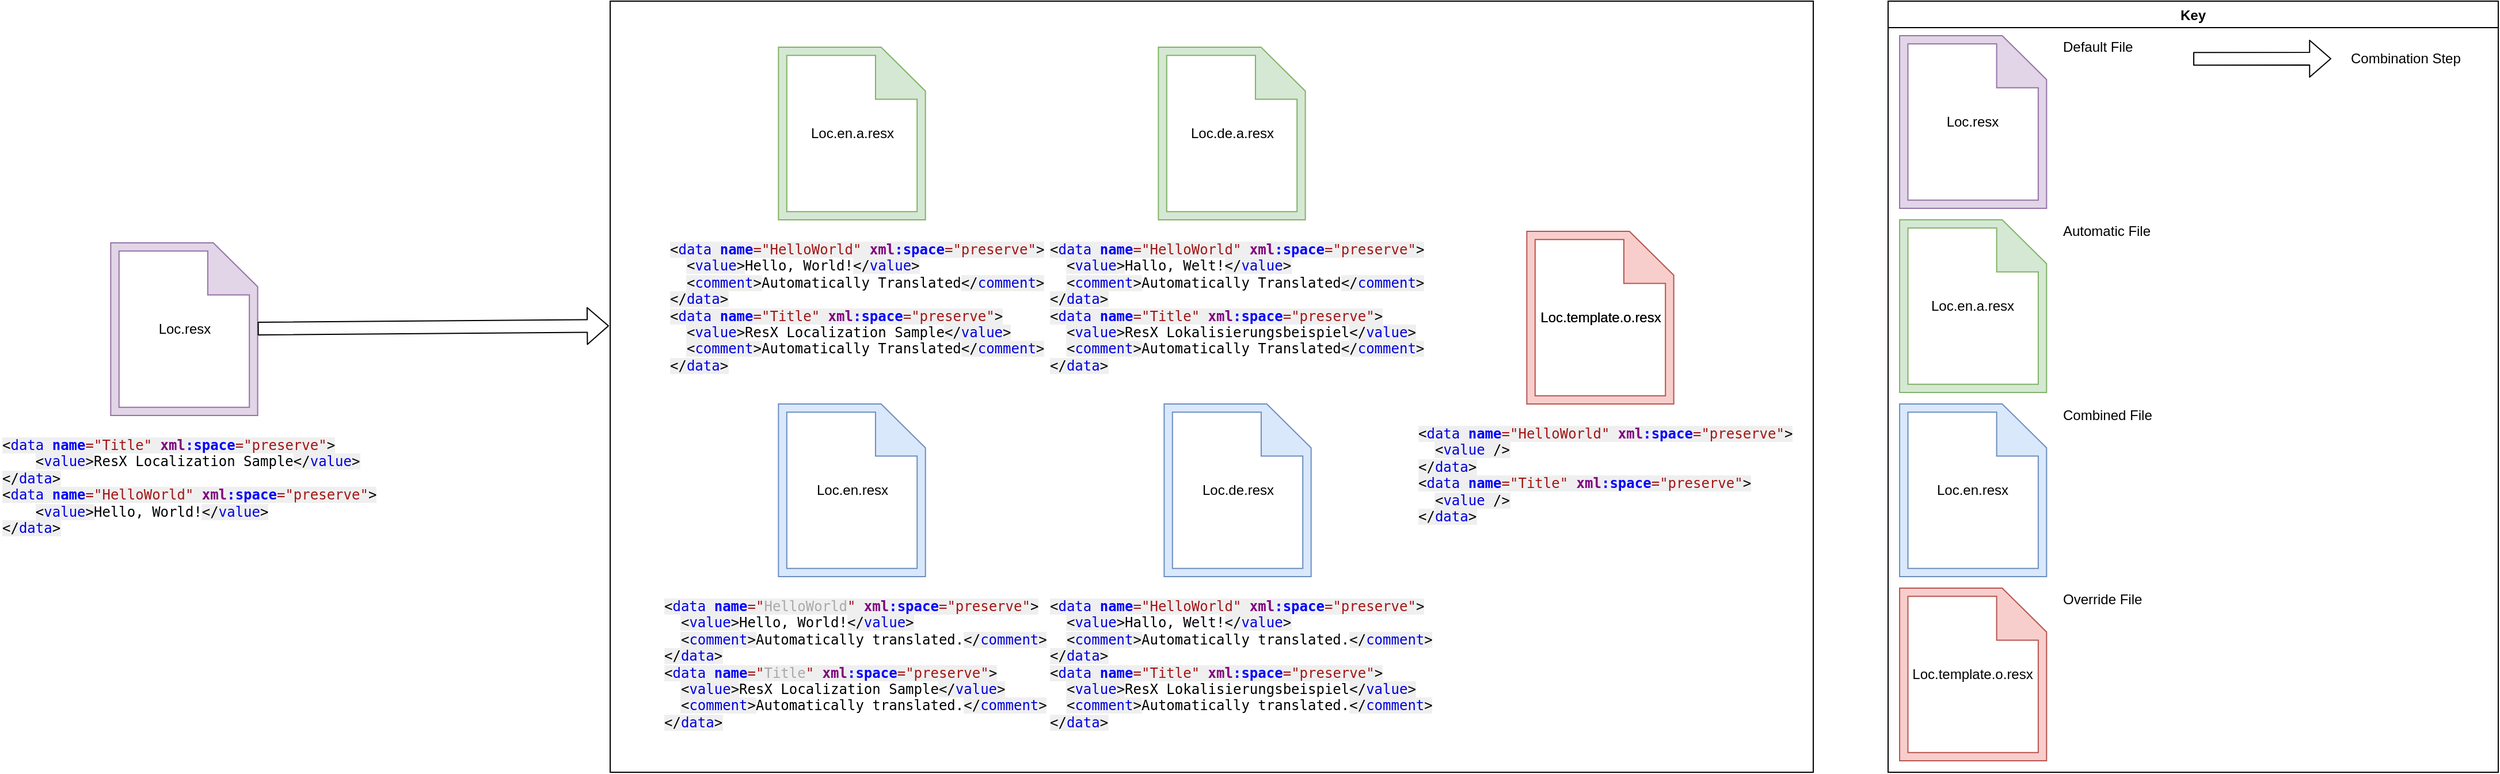 <mxfile version="14.6.13" type="device"><diagram id="5TKHhaRkvm9IVohRwmMF" name="Page-1"><mxGraphModel dx="2035" dy="1785" grid="1" gridSize="10" guides="1" tooltips="1" connect="1" arrows="1" fold="1" page="1" pageScale="1" pageWidth="850" pageHeight="1100" math="0" shadow="0"><root><mxCell id="0"/><mxCell id="1" parent="0"/><mxCell id="v8ZUM04Pr2AufR8110Rv-47" value="" style="rounded=0;whiteSpace=wrap;html=1;" vertex="1" parent="1"><mxGeometry x="300" y="-10" width="1045" height="670" as="geometry"/></mxCell><mxCell id="v8ZUM04Pr2AufR8110Rv-30" value="" style="group" vertex="1" connectable="0" parent="1"><mxGeometry x="-230" y="200" width="320" height="270" as="geometry"/></mxCell><mxCell id="v8ZUM04Pr2AufR8110Rv-18" value="" style="group" vertex="1" connectable="0" parent="v8ZUM04Pr2AufR8110Rv-30"><mxGeometry x="96.17" width="127.65" height="150" as="geometry"/></mxCell><mxCell id="v8ZUM04Pr2AufR8110Rv-19" value="" style="pointerEvents=1;shadow=0;dashed=0;html=1;strokeColor=#9673a6;fillColor=#e1d5e7;labelPosition=center;verticalLabelPosition=bottom;verticalAlign=top;outlineConnect=0;align=center;shape=mxgraph.office.concepts.document_blank;aspect=fixed;container=0;" vertex="1" parent="v8ZUM04Pr2AufR8110Rv-18"><mxGeometry width="127.65" height="150" as="geometry"/></mxCell><mxCell id="v8ZUM04Pr2AufR8110Rv-20" value="Loc.resx" style="text;html=1;strokeColor=none;fillColor=none;align=center;verticalAlign=middle;whiteSpace=wrap;rounded=0;container=0;" vertex="1" parent="v8ZUM04Pr2AufR8110Rv-18"><mxGeometry x="9.39" y="65" width="108.88" height="20" as="geometry"/></mxCell><mxCell id="v8ZUM04Pr2AufR8110Rv-29" value="&lt;pre style=&quot;background-color: #ffffff ; color: #000000 ; font-family: &amp;quot;consolas&amp;quot; , monospace ; font-size: 9.0pt&quot;&gt;&lt;span style=&quot;background-color: #efefef&quot;&gt;&amp;lt;&lt;/span&gt;&lt;span style=&quot;color: #0000e0 ; background-color: #efefef&quot;&gt;data &lt;/span&gt;&lt;span style=&quot;color: #0000ff ; background-color: #efefef ; font-weight: bold&quot;&gt;name&lt;/span&gt;&lt;span style=&quot;color: #a31515 ; background-color: #efefef&quot;&gt;=&quot;Title&quot; &lt;/span&gt;&lt;span style=&quot;color: #800080 ; background-color: #efefef ; font-weight: bold&quot;&gt;xml&lt;/span&gt;&lt;span style=&quot;color: #0000ff ; background-color: #efefef ; font-weight: bold&quot;&gt;:space&lt;/span&gt;&lt;span style=&quot;color: #a31515 ; background-color: #efefef&quot;&gt;=&quot;preserve&quot;&lt;/span&gt;&lt;span style=&quot;background-color: #efefef&quot;&gt;&amp;gt;&lt;/span&gt;&lt;br&gt;    &lt;span style=&quot;background-color: #efefef&quot;&gt;&amp;lt;&lt;/span&gt;&lt;span style=&quot;color: #0000e0 ; background-color: #efefef&quot;&gt;value&lt;/span&gt;&lt;span style=&quot;background-color: #efefef&quot;&gt;&amp;gt;&lt;/span&gt;ResX Localization Sample&lt;span style=&quot;background-color: #efefef&quot;&gt;&amp;lt;/&lt;/span&gt;&lt;span style=&quot;color: #0000e0 ; background-color: #efefef&quot;&gt;value&lt;/span&gt;&lt;span style=&quot;background-color: #efefef&quot;&gt;&amp;gt;&lt;/span&gt;&lt;br&gt;&lt;span style=&quot;background-color: #efefef&quot;&gt;&amp;lt;/&lt;/span&gt;&lt;span style=&quot;color: #0000e0 ; background-color: #efefef&quot;&gt;data&lt;/span&gt;&lt;span style=&quot;background-color: #efefef&quot;&gt;&amp;gt;&lt;/span&gt;&lt;br&gt;&lt;span style=&quot;background-color: #efefef&quot;&gt;&amp;lt;&lt;/span&gt;&lt;span style=&quot;color: #0000e0 ; background-color: #efefef&quot;&gt;data &lt;/span&gt;&lt;span style=&quot;color: #0000ff ; background-color: #efefef ; font-weight: bold&quot;&gt;name&lt;/span&gt;&lt;span style=&quot;color: #a31515 ; background-color: #efefef&quot;&gt;=&quot;HelloWorld&quot; &lt;/span&gt;&lt;span style=&quot;color: #800080 ; background-color: #efefef ; font-weight: bold&quot;&gt;xml&lt;/span&gt;&lt;span style=&quot;color: #0000ff ; background-color: #efefef ; font-weight: bold&quot;&gt;:space&lt;/span&gt;&lt;span style=&quot;color: #a31515 ; background-color: #efefef&quot;&gt;=&quot;preserve&quot;&lt;/span&gt;&lt;span style=&quot;background-color: #efefef&quot;&gt;&amp;gt;&lt;/span&gt;&lt;br&gt;    &lt;span style=&quot;background-color: #efefef&quot;&gt;&amp;lt;&lt;/span&gt;&lt;span style=&quot;color: #0000e0 ; background-color: #efefef&quot;&gt;value&lt;/span&gt;&lt;span style=&quot;background-color: #efefef&quot;&gt;&amp;gt;&lt;/span&gt;Hello, World!&lt;span style=&quot;background-color: #efefef&quot;&gt;&amp;lt;/&lt;/span&gt;&lt;span style=&quot;color: #0000e0 ; background-color: #efefef&quot;&gt;value&lt;/span&gt;&lt;span style=&quot;background-color: #efefef&quot;&gt;&amp;gt;&lt;/span&gt;&lt;br&gt;&lt;span style=&quot;background-color: #efefef&quot;&gt;&amp;lt;/&lt;/span&gt;&lt;span style=&quot;color: #0000e0 ; background-color: #efefef&quot;&gt;data&lt;/span&gt;&lt;span style=&quot;background-color: #efefef&quot;&gt;&amp;gt;&lt;/span&gt;&lt;/pre&gt;" style="text;whiteSpace=wrap;html=1;" vertex="1" parent="v8ZUM04Pr2AufR8110Rv-30"><mxGeometry y="150" width="320" height="120" as="geometry"/></mxCell><mxCell id="v8ZUM04Pr2AufR8110Rv-32" value="" style="group" vertex="1" connectable="0" parent="1"><mxGeometry x="350" y="30" width="320.0" height="300" as="geometry"/></mxCell><mxCell id="v8ZUM04Pr2AufR8110Rv-15" value="" style="group" vertex="1" connectable="0" parent="v8ZUM04Pr2AufR8110Rv-32"><mxGeometry x="96.18" width="127.65" height="150" as="geometry"/></mxCell><mxCell id="v8ZUM04Pr2AufR8110Rv-16" value="" style="pointerEvents=1;shadow=0;dashed=0;html=1;strokeColor=#82b366;fillColor=#d5e8d4;labelPosition=center;verticalLabelPosition=bottom;verticalAlign=top;outlineConnect=0;align=center;shape=mxgraph.office.concepts.document_blank;aspect=fixed;container=0;" vertex="1" parent="v8ZUM04Pr2AufR8110Rv-15"><mxGeometry width="127.65" height="150" as="geometry"/></mxCell><mxCell id="v8ZUM04Pr2AufR8110Rv-17" value="Loc.en.a.resx" style="text;html=1;strokeColor=none;fillColor=none;align=center;verticalAlign=middle;whiteSpace=wrap;rounded=0;container=0;" vertex="1" parent="v8ZUM04Pr2AufR8110Rv-15"><mxGeometry x="9.39" y="65" width="108.88" height="20" as="geometry"/></mxCell><mxCell id="v8ZUM04Pr2AufR8110Rv-31" value="&lt;pre style=&quot;background-color: #ffffff ; color: #000000 ; font-family: &amp;quot;consolas&amp;quot; , monospace ; font-size: 9.0pt&quot;&gt;&lt;span style=&quot;background-color: #efefef&quot;&gt;&amp;lt;&lt;/span&gt;&lt;span style=&quot;color: #0000e0 ; background-color: #efefef&quot;&gt;data &lt;/span&gt;&lt;span style=&quot;color: #0000ff ; background-color: #efefef ; font-weight: bold&quot;&gt;name&lt;/span&gt;&lt;span style=&quot;color: #a31515 ; background-color: #efefef&quot;&gt;=&quot;HelloWorld&quot; &lt;/span&gt;&lt;span style=&quot;color: #800080 ; background-color: #efefef ; font-weight: bold&quot;&gt;xml&lt;/span&gt;&lt;span style=&quot;color: #0000ff ; background-color: #efefef ; font-weight: bold&quot;&gt;:space&lt;/span&gt;&lt;span style=&quot;color: #a31515 ; background-color: #efefef&quot;&gt;=&quot;preserve&quot;&lt;/span&gt;&lt;span style=&quot;background-color: #efefef&quot;&gt;&amp;gt;&lt;/span&gt;&lt;br&gt;  &lt;span style=&quot;background-color: #efefef&quot;&gt;&amp;lt;&lt;/span&gt;&lt;span style=&quot;color: #0000e0 ; background-color: #efefef&quot;&gt;value&lt;/span&gt;&lt;span style=&quot;background-color: #efefef&quot;&gt;&amp;gt;&lt;/span&gt;Hello, World!&lt;span style=&quot;background-color: #efefef&quot;&gt;&amp;lt;/&lt;/span&gt;&lt;span style=&quot;color: #0000e0 ; background-color: #efefef&quot;&gt;value&lt;/span&gt;&lt;span style=&quot;background-color: #efefef&quot;&gt;&amp;gt;&lt;/span&gt;&lt;br&gt;  &lt;span style=&quot;background-color: #efefef&quot;&gt;&amp;lt;&lt;/span&gt;&lt;span style=&quot;color: #0000e0 ; background-color: #efefef&quot;&gt;comment&lt;/span&gt;&lt;span style=&quot;background-color: #efefef&quot;&gt;&amp;gt;&lt;/span&gt;Automatically Translated&lt;span style=&quot;background-color: #efefef&quot;&gt;&amp;lt;/&lt;/span&gt;&lt;span style=&quot;color: #0000e0 ; background-color: #efefef&quot;&gt;comment&lt;/span&gt;&lt;span style=&quot;background-color: #efefef&quot;&gt;&amp;gt;&lt;/span&gt;&lt;br&gt;&lt;span style=&quot;background-color: #efefef&quot;&gt;&amp;lt;/&lt;/span&gt;&lt;span style=&quot;color: #0000e0 ; background-color: #efefef&quot;&gt;data&lt;/span&gt;&lt;span style=&quot;background-color: #efefef&quot;&gt;&amp;gt;&lt;/span&gt;&lt;br&gt;&lt;span style=&quot;background-color: #efefef&quot;&gt;&amp;lt;&lt;/span&gt;&lt;span style=&quot;color: #0000e0 ; background-color: #efefef&quot;&gt;data &lt;/span&gt;&lt;span style=&quot;color: #0000ff ; background-color: #efefef ; font-weight: bold&quot;&gt;name&lt;/span&gt;&lt;span style=&quot;color: #a31515 ; background-color: #efefef&quot;&gt;=&quot;Title&quot; &lt;/span&gt;&lt;span style=&quot;color: #800080 ; background-color: #efefef ; font-weight: bold&quot;&gt;xml&lt;/span&gt;&lt;span style=&quot;color: #0000ff ; background-color: #efefef ; font-weight: bold&quot;&gt;:space&lt;/span&gt;&lt;span style=&quot;color: #a31515 ; background-color: #efefef&quot;&gt;=&quot;preserve&quot;&lt;/span&gt;&lt;span style=&quot;background-color: #efefef&quot;&gt;&amp;gt;&lt;/span&gt;&lt;br&gt;  &lt;span style=&quot;background-color: #efefef&quot;&gt;&amp;lt;&lt;/span&gt;&lt;span style=&quot;color: #0000e0 ; background-color: #efefef&quot;&gt;value&lt;/span&gt;&lt;span style=&quot;background-color: #efefef&quot;&gt;&amp;gt;&lt;/span&gt;ResX Localization Sample&lt;span style=&quot;background-color: #efefef&quot;&gt;&amp;lt;/&lt;/span&gt;&lt;span style=&quot;color: #0000e0 ; background-color: #efefef&quot;&gt;value&lt;/span&gt;&lt;span style=&quot;background-color: #efefef&quot;&gt;&amp;gt;&lt;/span&gt;&lt;br&gt;  &lt;span style=&quot;background-color: #efefef&quot;&gt;&amp;lt;&lt;/span&gt;&lt;span style=&quot;color: #0000e0 ; background-color: #efefef&quot;&gt;comment&lt;/span&gt;&lt;span style=&quot;background-color: #efefef&quot;&gt;&amp;gt;&lt;/span&gt;Automatically Translated&lt;span style=&quot;background-color: #efefef&quot;&gt;&amp;lt;/&lt;/span&gt;&lt;span style=&quot;color: #0000e0 ; background-color: #efefef&quot;&gt;comment&lt;/span&gt;&lt;span style=&quot;background-color: #efefef&quot;&gt;&amp;gt;&lt;/span&gt;&lt;br&gt;&lt;span style=&quot;background-color: #efefef&quot;&gt;&amp;lt;/&lt;/span&gt;&lt;span style=&quot;color: #0000e0 ; background-color: #efefef&quot;&gt;data&lt;/span&gt;&lt;span style=&quot;background-color: #efefef&quot;&gt;&amp;gt;&lt;/span&gt;&lt;/pre&gt;" style="text;whiteSpace=wrap;html=1;" vertex="1" parent="v8ZUM04Pr2AufR8110Rv-32"><mxGeometry y="150" width="320" height="150" as="geometry"/></mxCell><mxCell id="v8ZUM04Pr2AufR8110Rv-34" value="" style="group" vertex="1" connectable="0" parent="1"><mxGeometry x="345" y="340" width="330.0" height="300" as="geometry"/></mxCell><mxCell id="v8ZUM04Pr2AufR8110Rv-24" value="" style="group" vertex="1" connectable="0" parent="v8ZUM04Pr2AufR8110Rv-34"><mxGeometry x="101.18" width="127.65" height="150" as="geometry"/></mxCell><mxCell id="v8ZUM04Pr2AufR8110Rv-25" value="" style="pointerEvents=1;shadow=0;dashed=0;html=1;strokeColor=#6c8ebf;fillColor=#dae8fc;labelPosition=center;verticalLabelPosition=bottom;verticalAlign=top;outlineConnect=0;align=center;shape=mxgraph.office.concepts.document_blank;aspect=fixed;container=0;" vertex="1" parent="v8ZUM04Pr2AufR8110Rv-24"><mxGeometry width="127.65" height="150" as="geometry"/></mxCell><mxCell id="v8ZUM04Pr2AufR8110Rv-26" value="Loc.en.resx" style="text;html=1;strokeColor=none;fillColor=none;align=center;verticalAlign=middle;whiteSpace=wrap;rounded=0;container=0;" vertex="1" parent="v8ZUM04Pr2AufR8110Rv-24"><mxGeometry x="9.39" y="65" width="108.88" height="20" as="geometry"/></mxCell><mxCell id="v8ZUM04Pr2AufR8110Rv-33" value="&lt;pre style=&quot;background-color: #ffffff ; color: #000000 ; font-family: &amp;quot;consolas&amp;quot; , monospace ; font-size: 9.0pt&quot;&gt;&lt;span style=&quot;background-color: #efefef&quot;&gt;&amp;lt;&lt;/span&gt;&lt;span style=&quot;color: #0000e0 ; background-color: #efefef&quot;&gt;data &lt;/span&gt;&lt;span style=&quot;color: #0000ff ; background-color: #efefef ; font-weight: bold&quot;&gt;name&lt;/span&gt;&lt;span style=&quot;color: #a31515 ; background-color: #efefef&quot;&gt;=&quot;&lt;/span&gt;&lt;span style=&quot;color: #a9a9a9 ; background-color: #efefef&quot;&gt;HelloWorld&lt;/span&gt;&lt;span style=&quot;color: #a31515 ; background-color: #efefef&quot;&gt;&quot; &lt;/span&gt;&lt;span style=&quot;color: #800080 ; background-color: #efefef ; font-weight: bold&quot;&gt;xml&lt;/span&gt;&lt;span style=&quot;color: #0000ff ; background-color: #efefef ; font-weight: bold&quot;&gt;:space&lt;/span&gt;&lt;span style=&quot;color: #a31515 ; background-color: #efefef&quot;&gt;=&quot;preserve&quot;&lt;/span&gt;&lt;span style=&quot;background-color: #efefef&quot;&gt;&amp;gt;&lt;/span&gt;&lt;br&gt;  &lt;span style=&quot;background-color: #efefef&quot;&gt;&amp;lt;&lt;/span&gt;&lt;span style=&quot;color: #0000e0 ; background-color: #efefef&quot;&gt;value&lt;/span&gt;&lt;span style=&quot;background-color: #efefef&quot;&gt;&amp;gt;&lt;/span&gt;Hello, World!&lt;span style=&quot;background-color: #efefef&quot;&gt;&amp;lt;/&lt;/span&gt;&lt;span style=&quot;color: #0000e0 ; background-color: #efefef&quot;&gt;value&lt;/span&gt;&lt;span style=&quot;background-color: #efefef&quot;&gt;&amp;gt;&lt;/span&gt;&lt;br&gt;  &lt;span style=&quot;background-color: #efefef&quot;&gt;&amp;lt;&lt;/span&gt;&lt;span style=&quot;color: #0000e0 ; background-color: #efefef&quot;&gt;comment&lt;/span&gt;&lt;span style=&quot;background-color: #efefef&quot;&gt;&amp;gt;&lt;/span&gt;Automatically translated.&lt;span style=&quot;background-color: #efefef&quot;&gt;&amp;lt;/&lt;/span&gt;&lt;span style=&quot;color: #0000e0 ; background-color: #efefef&quot;&gt;comment&lt;/span&gt;&lt;span style=&quot;background-color: #efefef&quot;&gt;&amp;gt;&lt;/span&gt;&lt;br&gt;&lt;span style=&quot;background-color: #efefef&quot;&gt;&amp;lt;/&lt;/span&gt;&lt;span style=&quot;color: #0000e0 ; background-color: #efefef&quot;&gt;data&lt;/span&gt;&lt;span style=&quot;background-color: #efefef&quot;&gt;&amp;gt;&lt;/span&gt;&lt;br&gt;&lt;span style=&quot;background-color: #efefef&quot;&gt;&amp;lt;&lt;/span&gt;&lt;span style=&quot;color: #0000e0 ; background-color: #efefef&quot;&gt;data &lt;/span&gt;&lt;span style=&quot;color: #0000ff ; background-color: #efefef ; font-weight: bold&quot;&gt;name&lt;/span&gt;&lt;span style=&quot;color: #a31515 ; background-color: #efefef&quot;&gt;=&quot;&lt;/span&gt;&lt;span style=&quot;color: #a9a9a9 ; background-color: #efefef&quot;&gt;Title&lt;/span&gt;&lt;span style=&quot;color: #a31515 ; background-color: #efefef&quot;&gt;&quot; &lt;/span&gt;&lt;span style=&quot;color: #800080 ; background-color: #efefef ; font-weight: bold&quot;&gt;xml&lt;/span&gt;&lt;span style=&quot;color: #0000ff ; background-color: #efefef ; font-weight: bold&quot;&gt;:space&lt;/span&gt;&lt;span style=&quot;color: #a31515 ; background-color: #efefef&quot;&gt;=&quot;preserve&quot;&lt;/span&gt;&lt;span style=&quot;background-color: #efefef&quot;&gt;&amp;gt;&lt;/span&gt;&lt;br&gt;  &lt;span style=&quot;background-color: #efefef&quot;&gt;&amp;lt;&lt;/span&gt;&lt;span style=&quot;color: #0000e0 ; background-color: #efefef&quot;&gt;value&lt;/span&gt;&lt;span style=&quot;background-color: #efefef&quot;&gt;&amp;gt;&lt;/span&gt;ResX Localization Sample&lt;span style=&quot;background-color: #efefef&quot;&gt;&amp;lt;/&lt;/span&gt;&lt;span style=&quot;color: #0000e0 ; background-color: #efefef&quot;&gt;value&lt;/span&gt;&lt;span style=&quot;background-color: #efefef&quot;&gt;&amp;gt;&lt;/span&gt;&lt;br&gt;  &lt;span style=&quot;background-color: #efefef&quot;&gt;&amp;lt;&lt;/span&gt;&lt;span style=&quot;color: #0000e0 ; background-color: #efefef&quot;&gt;comment&lt;/span&gt;&lt;span style=&quot;background-color: #efefef&quot;&gt;&amp;gt;&lt;/span&gt;Automatically translated.&lt;span style=&quot;background-color: #efefef&quot;&gt;&amp;lt;/&lt;/span&gt;&lt;span style=&quot;color: #0000e0 ; background-color: #efefef&quot;&gt;comment&lt;/span&gt;&lt;span style=&quot;background-color: #efefef&quot;&gt;&amp;gt;&lt;/span&gt;&lt;br&gt;&lt;span style=&quot;background-color: #efefef&quot;&gt;&amp;lt;/&lt;/span&gt;&lt;span style=&quot;color: #0000e0 ; background-color: #efefef&quot;&gt;data&lt;/span&gt;&lt;span style=&quot;background-color: #efefef&quot;&gt;&amp;gt;&lt;/span&gt;&lt;/pre&gt;" style="text;whiteSpace=wrap;html=1;" vertex="1" parent="v8ZUM04Pr2AufR8110Rv-34"><mxGeometry y="150" width="330" height="150" as="geometry"/></mxCell><mxCell id="v8ZUM04Pr2AufR8110Rv-36" value="" style="group" vertex="1" connectable="0" parent="1"><mxGeometry x="680" y="30" width="320.0" height="300" as="geometry"/></mxCell><mxCell id="v8ZUM04Pr2AufR8110Rv-8" value="" style="group" vertex="1" connectable="0" parent="v8ZUM04Pr2AufR8110Rv-36"><mxGeometry x="96.18" width="127.65" height="150" as="geometry"/></mxCell><mxCell id="v8ZUM04Pr2AufR8110Rv-6" value="" style="pointerEvents=1;shadow=0;dashed=0;html=1;strokeColor=#82b366;fillColor=#d5e8d4;labelPosition=center;verticalLabelPosition=bottom;verticalAlign=top;outlineConnect=0;align=center;shape=mxgraph.office.concepts.document_blank;aspect=fixed;container=0;" vertex="1" parent="v8ZUM04Pr2AufR8110Rv-8"><mxGeometry width="127.65" height="150" as="geometry"/></mxCell><mxCell id="v8ZUM04Pr2AufR8110Rv-7" value="Loc.de.a.resx" style="text;html=1;strokeColor=none;fillColor=none;align=center;verticalAlign=middle;whiteSpace=wrap;rounded=0;container=0;" vertex="1" parent="v8ZUM04Pr2AufR8110Rv-8"><mxGeometry x="9.39" y="65" width="108.88" height="20" as="geometry"/></mxCell><mxCell id="v8ZUM04Pr2AufR8110Rv-35" value="&lt;pre style=&quot;background-color: #ffffff ; color: #000000 ; font-family: &amp;quot;consolas&amp;quot; , monospace ; font-size: 9.0pt&quot;&gt;&lt;span style=&quot;background-color: #efefef&quot;&gt;&amp;lt;&lt;/span&gt;&lt;span style=&quot;color: #0000e0 ; background-color: #efefef&quot;&gt;data &lt;/span&gt;&lt;span style=&quot;color: #0000ff ; background-color: #efefef ; font-weight: bold&quot;&gt;name&lt;/span&gt;&lt;span style=&quot;color: #a31515 ; background-color: #efefef&quot;&gt;=&quot;HelloWorld&quot; &lt;/span&gt;&lt;span style=&quot;color: #800080 ; background-color: #efefef ; font-weight: bold&quot;&gt;xml&lt;/span&gt;&lt;span style=&quot;color: #0000ff ; background-color: #efefef ; font-weight: bold&quot;&gt;:space&lt;/span&gt;&lt;span style=&quot;color: #a31515 ; background-color: #efefef&quot;&gt;=&quot;preserve&quot;&lt;/span&gt;&lt;span style=&quot;background-color: #efefef&quot;&gt;&amp;gt;&lt;/span&gt;&lt;br&gt;  &lt;span style=&quot;background-color: #efefef&quot;&gt;&amp;lt;&lt;/span&gt;&lt;span style=&quot;color: #0000e0 ; background-color: #efefef&quot;&gt;value&lt;/span&gt;&lt;span style=&quot;background-color: #efefef&quot;&gt;&amp;gt;&lt;/span&gt;Hallo, Welt!&lt;span style=&quot;background-color: #efefef&quot;&gt;&amp;lt;/&lt;/span&gt;&lt;span style=&quot;color: #0000e0 ; background-color: #efefef&quot;&gt;value&lt;/span&gt;&lt;span style=&quot;background-color: #efefef&quot;&gt;&amp;gt;&lt;/span&gt;&lt;br&gt;  &lt;span style=&quot;background-color: #efefef&quot;&gt;&amp;lt;&lt;/span&gt;&lt;span style=&quot;color: #0000e0 ; background-color: #efefef&quot;&gt;comment&lt;/span&gt;&lt;span style=&quot;background-color: #efefef&quot;&gt;&amp;gt;&lt;/span&gt;Automatically Translated&lt;span style=&quot;background-color: #efefef&quot;&gt;&amp;lt;/&lt;/span&gt;&lt;span style=&quot;color: #0000e0 ; background-color: #efefef&quot;&gt;comment&lt;/span&gt;&lt;span style=&quot;background-color: #efefef&quot;&gt;&amp;gt;&lt;/span&gt;&lt;br&gt;&lt;span style=&quot;background-color: #efefef&quot;&gt;&amp;lt;/&lt;/span&gt;&lt;span style=&quot;color: #0000e0 ; background-color: #efefef&quot;&gt;data&lt;/span&gt;&lt;span style=&quot;background-color: #efefef&quot;&gt;&amp;gt;&lt;/span&gt;&lt;br&gt;&lt;span style=&quot;background-color: #efefef&quot;&gt;&amp;lt;&lt;/span&gt;&lt;span style=&quot;color: #0000e0 ; background-color: #efefef&quot;&gt;data &lt;/span&gt;&lt;span style=&quot;color: #0000ff ; background-color: #efefef ; font-weight: bold&quot;&gt;name&lt;/span&gt;&lt;span style=&quot;color: #a31515 ; background-color: #efefef&quot;&gt;=&quot;Title&quot; &lt;/span&gt;&lt;span style=&quot;color: #800080 ; background-color: #efefef ; font-weight: bold&quot;&gt;xml&lt;/span&gt;&lt;span style=&quot;color: #0000ff ; background-color: #efefef ; font-weight: bold&quot;&gt;:space&lt;/span&gt;&lt;span style=&quot;color: #a31515 ; background-color: #efefef&quot;&gt;=&quot;preserve&quot;&lt;/span&gt;&lt;span style=&quot;background-color: #efefef&quot;&gt;&amp;gt;&lt;/span&gt;&lt;br&gt;  &lt;span style=&quot;background-color: #efefef&quot;&gt;&amp;lt;&lt;/span&gt;&lt;span style=&quot;color: #0000e0 ; background-color: #efefef&quot;&gt;value&lt;/span&gt;&lt;span style=&quot;background-color: #efefef&quot;&gt;&amp;gt;&lt;/span&gt;ResX Lokalisierungsbeispiel&lt;span style=&quot;background-color: #efefef&quot;&gt;&amp;lt;/&lt;/span&gt;&lt;span style=&quot;color: #0000e0 ; background-color: #efefef&quot;&gt;value&lt;/span&gt;&lt;span style=&quot;background-color: #efefef&quot;&gt;&amp;gt;&lt;/span&gt;&lt;br&gt;  &lt;span style=&quot;background-color: #efefef&quot;&gt;&amp;lt;&lt;/span&gt;&lt;span style=&quot;color: #0000e0 ; background-color: #efefef&quot;&gt;comment&lt;/span&gt;&lt;span style=&quot;background-color: #efefef&quot;&gt;&amp;gt;&lt;/span&gt;Automatically Translated&lt;span style=&quot;background-color: #efefef&quot;&gt;&amp;lt;/&lt;/span&gt;&lt;span style=&quot;color: #0000e0 ; background-color: #efefef&quot;&gt;comment&lt;/span&gt;&lt;span style=&quot;background-color: #efefef&quot;&gt;&amp;gt;&lt;/span&gt;&lt;br&gt;&lt;span style=&quot;background-color: #efefef&quot;&gt;&amp;lt;/&lt;/span&gt;&lt;span style=&quot;color: #0000e0 ; background-color: #efefef&quot;&gt;data&lt;/span&gt;&lt;span style=&quot;background-color: #efefef&quot;&gt;&amp;gt;&lt;/span&gt;&lt;/pre&gt;" style="text;whiteSpace=wrap;html=1;" vertex="1" parent="v8ZUM04Pr2AufR8110Rv-36"><mxGeometry y="150" width="320" height="150" as="geometry"/></mxCell><mxCell id="v8ZUM04Pr2AufR8110Rv-39" value="" style="group" vertex="1" connectable="0" parent="1"><mxGeometry x="680" y="340" width="330.0" height="300" as="geometry"/></mxCell><mxCell id="v8ZUM04Pr2AufR8110Rv-21" value="" style="group" vertex="1" connectable="0" parent="v8ZUM04Pr2AufR8110Rv-39"><mxGeometry x="101.18" width="127.65" height="150" as="geometry"/></mxCell><mxCell id="v8ZUM04Pr2AufR8110Rv-22" value="" style="pointerEvents=1;shadow=0;dashed=0;html=1;strokeColor=#6c8ebf;fillColor=#dae8fc;labelPosition=center;verticalLabelPosition=bottom;verticalAlign=top;outlineConnect=0;align=center;shape=mxgraph.office.concepts.document_blank;aspect=fixed;container=0;" vertex="1" parent="v8ZUM04Pr2AufR8110Rv-21"><mxGeometry width="127.65" height="150" as="geometry"/></mxCell><mxCell id="v8ZUM04Pr2AufR8110Rv-23" value="Loc.de.resx" style="text;html=1;strokeColor=none;fillColor=none;align=center;verticalAlign=middle;whiteSpace=wrap;rounded=0;container=0;" vertex="1" parent="v8ZUM04Pr2AufR8110Rv-21"><mxGeometry x="9.39" y="65" width="108.88" height="20" as="geometry"/></mxCell><mxCell id="v8ZUM04Pr2AufR8110Rv-38" value="&lt;pre style=&quot;background-color: #ffffff ; color: #000000 ; font-family: &amp;quot;consolas&amp;quot; , monospace ; font-size: 9.0pt&quot;&gt;&lt;span style=&quot;background-color: #efefef&quot;&gt;&amp;lt;&lt;/span&gt;&lt;span style=&quot;color: #0000e0 ; background-color: #efefef&quot;&gt;data &lt;/span&gt;&lt;span style=&quot;color: #0000ff ; background-color: #efefef ; font-weight: bold&quot;&gt;name&lt;/span&gt;&lt;span style=&quot;color: #a31515 ; background-color: #efefef&quot;&gt;=&quot;HelloWorld&quot; &lt;/span&gt;&lt;span style=&quot;color: #800080 ; background-color: #efefef ; font-weight: bold&quot;&gt;xml&lt;/span&gt;&lt;span style=&quot;color: #0000ff ; background-color: #efefef ; font-weight: bold&quot;&gt;:space&lt;/span&gt;&lt;span style=&quot;color: #a31515 ; background-color: #efefef&quot;&gt;=&quot;preserve&quot;&lt;/span&gt;&lt;span style=&quot;background-color: #efefef&quot;&gt;&amp;gt;&lt;/span&gt;&lt;br&gt;  &lt;span style=&quot;background-color: #efefef&quot;&gt;&amp;lt;&lt;/span&gt;&lt;span style=&quot;color: #0000e0 ; background-color: #efefef&quot;&gt;value&lt;/span&gt;&lt;span style=&quot;background-color: #efefef&quot;&gt;&amp;gt;&lt;/span&gt;Hallo, Welt!&lt;span style=&quot;background-color: #efefef&quot;&gt;&amp;lt;/&lt;/span&gt;&lt;span style=&quot;color: #0000e0 ; background-color: #efefef&quot;&gt;value&lt;/span&gt;&lt;span style=&quot;background-color: #efefef&quot;&gt;&amp;gt;&lt;/span&gt;&lt;br&gt;  &lt;span style=&quot;background-color: #efefef&quot;&gt;&amp;lt;&lt;/span&gt;&lt;span style=&quot;color: #0000e0 ; background-color: #efefef&quot;&gt;comment&lt;/span&gt;&lt;span style=&quot;background-color: #efefef&quot;&gt;&amp;gt;&lt;/span&gt;Automatically translated.&lt;span style=&quot;background-color: #efefef&quot;&gt;&amp;lt;/&lt;/span&gt;&lt;span style=&quot;color: #0000e0 ; background-color: #efefef&quot;&gt;comment&lt;/span&gt;&lt;span style=&quot;background-color: #efefef&quot;&gt;&amp;gt;&lt;/span&gt;&lt;br&gt;&lt;span style=&quot;background-color: #efefef&quot;&gt;&amp;lt;/&lt;/span&gt;&lt;span style=&quot;color: #0000e0 ; background-color: #efefef&quot;&gt;data&lt;/span&gt;&lt;span style=&quot;background-color: #efefef&quot;&gt;&amp;gt;&lt;/span&gt;&lt;br&gt;&lt;span style=&quot;background-color: #efefef&quot;&gt;&amp;lt;&lt;/span&gt;&lt;span style=&quot;color: #0000e0 ; background-color: #efefef&quot;&gt;data &lt;/span&gt;&lt;span style=&quot;color: #0000ff ; background-color: #efefef ; font-weight: bold&quot;&gt;name&lt;/span&gt;&lt;span style=&quot;color: #a31515 ; background-color: #efefef&quot;&gt;=&quot;Title&quot; &lt;/span&gt;&lt;span style=&quot;color: #800080 ; background-color: #efefef ; font-weight: bold&quot;&gt;xml&lt;/span&gt;&lt;span style=&quot;color: #0000ff ; background-color: #efefef ; font-weight: bold&quot;&gt;:space&lt;/span&gt;&lt;span style=&quot;color: #a31515 ; background-color: #efefef&quot;&gt;=&quot;preserve&quot;&lt;/span&gt;&lt;span style=&quot;background-color: #efefef&quot;&gt;&amp;gt;&lt;/span&gt;&lt;br&gt;  &lt;span style=&quot;background-color: #efefef&quot;&gt;&amp;lt;&lt;/span&gt;&lt;span style=&quot;color: #0000e0 ; background-color: #efefef&quot;&gt;value&lt;/span&gt;&lt;span style=&quot;background-color: #efefef&quot;&gt;&amp;gt;&lt;/span&gt;ResX Lokalisierungsbeispiel&lt;span style=&quot;background-color: #efefef&quot;&gt;&amp;lt;/&lt;/span&gt;&lt;span style=&quot;color: #0000e0 ; background-color: #efefef&quot;&gt;value&lt;/span&gt;&lt;span style=&quot;background-color: #efefef&quot;&gt;&amp;gt;&lt;/span&gt;&lt;br&gt;  &lt;span style=&quot;background-color: #efefef&quot;&gt;&amp;lt;&lt;/span&gt;&lt;span style=&quot;color: #0000e0 ; background-color: #efefef&quot;&gt;comment&lt;/span&gt;&lt;span style=&quot;background-color: #efefef&quot;&gt;&amp;gt;&lt;/span&gt;Automatically translated.&lt;span style=&quot;background-color: #efefef&quot;&gt;&amp;lt;/&lt;/span&gt;&lt;span style=&quot;color: #0000e0 ; background-color: #efefef&quot;&gt;comment&lt;/span&gt;&lt;span style=&quot;background-color: #efefef&quot;&gt;&amp;gt;&lt;/span&gt;&lt;br&gt;&lt;span style=&quot;background-color: #efefef&quot;&gt;&amp;lt;/&lt;/span&gt;&lt;span style=&quot;color: #0000e0 ; background-color: #efefef&quot;&gt;data&lt;/span&gt;&lt;span style=&quot;background-color: #efefef&quot;&gt;&amp;gt;&lt;/span&gt;&lt;/pre&gt;" style="text;whiteSpace=wrap;html=1;" vertex="1" parent="v8ZUM04Pr2AufR8110Rv-39"><mxGeometry y="150" width="330" height="150" as="geometry"/></mxCell><mxCell id="v8ZUM04Pr2AufR8110Rv-41" value="" style="group" vertex="1" connectable="0" parent="1"><mxGeometry x="1000" y="190" width="320" height="300" as="geometry"/></mxCell><mxCell id="v8ZUM04Pr2AufR8110Rv-12" value="" style="group" vertex="1" connectable="0" parent="v8ZUM04Pr2AufR8110Rv-41"><mxGeometry x="96.18" width="223.82" height="300" as="geometry"/></mxCell><mxCell id="v8ZUM04Pr2AufR8110Rv-13" value="" style="pointerEvents=1;shadow=0;dashed=0;html=1;strokeColor=none;fillColor=#505050;labelPosition=center;verticalLabelPosition=bottom;verticalAlign=top;outlineConnect=0;align=center;shape=mxgraph.office.concepts.document_blank;aspect=fixed;container=0;" vertex="1" parent="v8ZUM04Pr2AufR8110Rv-12"><mxGeometry width="127.65" height="150" as="geometry"/></mxCell><mxCell id="v8ZUM04Pr2AufR8110Rv-14" value="Loc.template.o.resx" style="text;html=1;strokeColor=none;fillColor=none;align=center;verticalAlign=middle;whiteSpace=wrap;rounded=0;container=0;" vertex="1" parent="v8ZUM04Pr2AufR8110Rv-12"><mxGeometry x="9.39" y="65" width="108.88" height="20" as="geometry"/></mxCell><mxCell id="v8ZUM04Pr2AufR8110Rv-50" value="" style="group" vertex="1" connectable="0" parent="v8ZUM04Pr2AufR8110Rv-12"><mxGeometry x="-96.18" width="320" height="270" as="geometry"/></mxCell><mxCell id="v8ZUM04Pr2AufR8110Rv-51" value="" style="group" vertex="1" connectable="0" parent="v8ZUM04Pr2AufR8110Rv-50"><mxGeometry x="96.18" width="127.65" height="150" as="geometry"/></mxCell><mxCell id="v8ZUM04Pr2AufR8110Rv-52" value="" style="pointerEvents=1;shadow=0;dashed=0;html=1;strokeColor=#b85450;fillColor=#f8cecc;labelPosition=center;verticalLabelPosition=bottom;verticalAlign=top;outlineConnect=0;align=center;shape=mxgraph.office.concepts.document_blank;aspect=fixed;container=0;" vertex="1" parent="v8ZUM04Pr2AufR8110Rv-51"><mxGeometry width="127.65" height="150" as="geometry"/></mxCell><mxCell id="v8ZUM04Pr2AufR8110Rv-53" value="Loc.template.o.resx" style="text;html=1;strokeColor=none;fillColor=none;align=center;verticalAlign=middle;whiteSpace=wrap;rounded=0;container=0;" vertex="1" parent="v8ZUM04Pr2AufR8110Rv-51"><mxGeometry x="9.39" y="65" width="108.88" height="20" as="geometry"/></mxCell><mxCell id="v8ZUM04Pr2AufR8110Rv-54" value="&lt;pre style=&quot;background-color: #ffffff ; color: #000000 ; font-family: &amp;quot;consolas&amp;quot; , monospace ; font-size: 9.0pt&quot;&gt;&lt;span style=&quot;background-color: #efefef&quot;&gt;&amp;lt;&lt;/span&gt;&lt;span style=&quot;color: #0000e0 ; background-color: #efefef&quot;&gt;data &lt;/span&gt;&lt;span style=&quot;color: #0000ff ; background-color: #efefef ; font-weight: bold&quot;&gt;name&lt;/span&gt;&lt;span style=&quot;color: #a31515 ; background-color: #efefef&quot;&gt;=&quot;HelloWorld&quot; &lt;/span&gt;&lt;span style=&quot;color: #800080 ; background-color: #efefef ; font-weight: bold&quot;&gt;xml&lt;/span&gt;&lt;span style=&quot;color: #0000ff ; background-color: #efefef ; font-weight: bold&quot;&gt;:space&lt;/span&gt;&lt;span style=&quot;color: #a31515 ; background-color: #efefef&quot;&gt;=&quot;preserve&quot;&lt;/span&gt;&lt;span style=&quot;background-color: #efefef&quot;&gt;&amp;gt;&lt;/span&gt;&lt;br&gt;  &lt;span style=&quot;background-color: #efefef&quot;&gt;&amp;lt;&lt;/span&gt;&lt;span style=&quot;color: #0000e0 ; background-color: #efefef&quot;&gt;value &lt;/span&gt;&lt;span style=&quot;background-color: #efefef&quot;&gt;/&amp;gt;&lt;/span&gt;&lt;br&gt;&lt;span style=&quot;background-color: #efefef&quot;&gt;&amp;lt;/&lt;/span&gt;&lt;span style=&quot;color: #0000e0 ; background-color: #efefef&quot;&gt;data&lt;/span&gt;&lt;span style=&quot;background-color: #efefef&quot;&gt;&amp;gt;&lt;/span&gt;&lt;br&gt;&lt;span style=&quot;background-color: #efefef&quot;&gt;&amp;lt;&lt;/span&gt;&lt;span style=&quot;color: #0000e0 ; background-color: #efefef&quot;&gt;data &lt;/span&gt;&lt;span style=&quot;color: #0000ff ; background-color: #efefef ; font-weight: bold&quot;&gt;name&lt;/span&gt;&lt;span style=&quot;color: #a31515 ; background-color: #efefef&quot;&gt;=&quot;Title&quot; &lt;/span&gt;&lt;span style=&quot;color: #800080 ; background-color: #efefef ; font-weight: bold&quot;&gt;xml&lt;/span&gt;&lt;span style=&quot;color: #0000ff ; background-color: #efefef ; font-weight: bold&quot;&gt;:space&lt;/span&gt;&lt;span style=&quot;color: #a31515 ; background-color: #efefef&quot;&gt;=&quot;preserve&quot;&lt;/span&gt;&lt;span style=&quot;background-color: #efefef&quot;&gt;&amp;gt;&lt;/span&gt;&lt;br&gt;  &lt;span style=&quot;background-color: #efefef&quot;&gt;&amp;lt;&lt;/span&gt;&lt;span style=&quot;color: #0000e0 ; background-color: #efefef&quot;&gt;value &lt;/span&gt;&lt;span style=&quot;background-color: #efefef&quot;&gt;/&amp;gt;&lt;/span&gt;&lt;br&gt;&lt;span style=&quot;background-color: #efefef&quot;&gt;&amp;lt;/&lt;/span&gt;&lt;span style=&quot;color: #0000e0 ; background-color: #efefef&quot;&gt;data&lt;/span&gt;&lt;span style=&quot;background-color: #efefef&quot;&gt;&amp;gt;&lt;/span&gt;&lt;/pre&gt;" style="text;whiteSpace=wrap;html=1;" vertex="1" parent="v8ZUM04Pr2AufR8110Rv-50"><mxGeometry y="150" width="320" height="120" as="geometry"/></mxCell><mxCell id="v8ZUM04Pr2AufR8110Rv-40" value="&lt;pre style=&quot;background-color: #ffffff ; color: #000000 ; font-family: &amp;quot;consolas&amp;quot; , monospace ; font-size: 9.0pt&quot;&gt;&lt;span style=&quot;background-color: #efefef&quot;&gt;&amp;lt;&lt;/span&gt;&lt;span style=&quot;color: #0000e0 ; background-color: #efefef&quot;&gt;data &lt;/span&gt;&lt;span style=&quot;color: #0000ff ; background-color: #efefef ; font-weight: bold&quot;&gt;name&lt;/span&gt;&lt;span style=&quot;color: #a31515 ; background-color: #efefef&quot;&gt;=&quot;HelloWorld&quot; &lt;/span&gt;&lt;span style=&quot;color: #800080 ; background-color: #efefef ; font-weight: bold&quot;&gt;xml&lt;/span&gt;&lt;span style=&quot;color: #0000ff ; background-color: #efefef ; font-weight: bold&quot;&gt;:space&lt;/span&gt;&lt;span style=&quot;color: #a31515 ; background-color: #efefef&quot;&gt;=&quot;preserve&quot;&lt;/span&gt;&lt;span style=&quot;background-color: #efefef&quot;&gt;&amp;gt;&lt;/span&gt;&lt;br&gt;  &lt;span style=&quot;background-color: #efefef&quot;&gt;&amp;lt;&lt;/span&gt;&lt;span style=&quot;color: #0000e0 ; background-color: #efefef&quot;&gt;value &lt;/span&gt;&lt;span style=&quot;background-color: #efefef&quot;&gt;/&amp;gt;&lt;/span&gt;&lt;br&gt;&lt;span style=&quot;background-color: #efefef&quot;&gt;&amp;lt;/&lt;/span&gt;&lt;span style=&quot;color: #0000e0 ; background-color: #efefef&quot;&gt;data&lt;/span&gt;&lt;span style=&quot;background-color: #efefef&quot;&gt;&amp;gt;&lt;/span&gt;&lt;br&gt;&lt;span style=&quot;background-color: #efefef&quot;&gt;&amp;lt;&lt;/span&gt;&lt;span style=&quot;color: #0000e0 ; background-color: #efefef&quot;&gt;data &lt;/span&gt;&lt;span style=&quot;color: #0000ff ; background-color: #efefef ; font-weight: bold&quot;&gt;name&lt;/span&gt;&lt;span style=&quot;color: #a31515 ; background-color: #efefef&quot;&gt;=&quot;Title&quot; &lt;/span&gt;&lt;span style=&quot;color: #800080 ; background-color: #efefef ; font-weight: bold&quot;&gt;xml&lt;/span&gt;&lt;span style=&quot;color: #0000ff ; background-color: #efefef ; font-weight: bold&quot;&gt;:space&lt;/span&gt;&lt;span style=&quot;color: #a31515 ; background-color: #efefef&quot;&gt;=&quot;preserve&quot;&lt;/span&gt;&lt;span style=&quot;background-color: #efefef&quot;&gt;&amp;gt;&lt;/span&gt;&lt;br&gt;  &lt;span style=&quot;background-color: #efefef&quot;&gt;&amp;lt;&lt;/span&gt;&lt;span style=&quot;color: #0000e0 ; background-color: #efefef&quot;&gt;value &lt;/span&gt;&lt;span style=&quot;background-color: #efefef&quot;&gt;/&amp;gt;&lt;/span&gt;&lt;br&gt;&lt;span style=&quot;background-color: #efefef&quot;&gt;&amp;lt;/&lt;/span&gt;&lt;span style=&quot;color: #0000e0 ; background-color: #efefef&quot;&gt;data&lt;/span&gt;&lt;span style=&quot;background-color: #efefef&quot;&gt;&amp;gt;&lt;/span&gt;&lt;/pre&gt;" style="text;whiteSpace=wrap;html=1;" vertex="1" parent="v8ZUM04Pr2AufR8110Rv-41"><mxGeometry y="150" width="320" height="120" as="geometry"/></mxCell><mxCell id="v8ZUM04Pr2AufR8110Rv-48" value="" style="shape=flexArrow;endArrow=classic;html=1;width=11;endSize=5.79;entryX=-0.001;entryY=0.421;entryDx=0;entryDy=0;entryPerimeter=0;" edge="1" parent="1" source="v8ZUM04Pr2AufR8110Rv-19" target="v8ZUM04Pr2AufR8110Rv-47"><mxGeometry width="50" height="50" relative="1" as="geometry"><mxPoint x="560" y="410" as="sourcePoint"/><mxPoint x="610" y="360" as="targetPoint"/></mxGeometry></mxCell><mxCell id="v8ZUM04Pr2AufR8110Rv-58" value="Key" style="swimlane;" vertex="1" parent="1"><mxGeometry x="1410" y="-10" width="530" height="670" as="geometry"/></mxCell><mxCell id="v8ZUM04Pr2AufR8110Rv-55" value="" style="group" vertex="1" connectable="0" parent="v8ZUM04Pr2AufR8110Rv-58"><mxGeometry x="10" y="30" width="127.65" height="150" as="geometry"/></mxCell><mxCell id="v8ZUM04Pr2AufR8110Rv-56" value="" style="pointerEvents=1;shadow=0;dashed=0;html=1;strokeColor=#9673a6;fillColor=#e1d5e7;labelPosition=center;verticalLabelPosition=bottom;verticalAlign=top;outlineConnect=0;align=center;shape=mxgraph.office.concepts.document_blank;aspect=fixed;container=0;" vertex="1" parent="v8ZUM04Pr2AufR8110Rv-55"><mxGeometry width="127.65" height="150" as="geometry"/></mxCell><mxCell id="v8ZUM04Pr2AufR8110Rv-57" value="Loc.resx" style="text;html=1;strokeColor=none;fillColor=none;align=center;verticalAlign=middle;whiteSpace=wrap;rounded=0;container=0;" vertex="1" parent="v8ZUM04Pr2AufR8110Rv-55"><mxGeometry x="9.39" y="65" width="108.88" height="20" as="geometry"/></mxCell><mxCell id="v8ZUM04Pr2AufR8110Rv-59" value="" style="group" vertex="1" connectable="0" parent="v8ZUM04Pr2AufR8110Rv-58"><mxGeometry x="10.01" y="190" width="127.65" height="150" as="geometry"/></mxCell><mxCell id="v8ZUM04Pr2AufR8110Rv-60" value="" style="pointerEvents=1;shadow=0;dashed=0;html=1;strokeColor=#82b366;fillColor=#d5e8d4;labelPosition=center;verticalLabelPosition=bottom;verticalAlign=top;outlineConnect=0;align=center;shape=mxgraph.office.concepts.document_blank;aspect=fixed;container=0;" vertex="1" parent="v8ZUM04Pr2AufR8110Rv-59"><mxGeometry width="127.65" height="150" as="geometry"/></mxCell><mxCell id="v8ZUM04Pr2AufR8110Rv-61" value="Loc.en.a.resx" style="text;html=1;strokeColor=none;fillColor=none;align=center;verticalAlign=middle;whiteSpace=wrap;rounded=0;container=0;" vertex="1" parent="v8ZUM04Pr2AufR8110Rv-59"><mxGeometry x="9.39" y="65" width="108.88" height="20" as="geometry"/></mxCell><mxCell id="v8ZUM04Pr2AufR8110Rv-66" value="" style="group" vertex="1" connectable="0" parent="v8ZUM04Pr2AufR8110Rv-58"><mxGeometry x="10.01" y="350" width="127.65" height="150" as="geometry"/></mxCell><mxCell id="v8ZUM04Pr2AufR8110Rv-67" value="" style="pointerEvents=1;shadow=0;dashed=0;html=1;strokeColor=#6c8ebf;fillColor=#dae8fc;labelPosition=center;verticalLabelPosition=bottom;verticalAlign=top;outlineConnect=0;align=center;shape=mxgraph.office.concepts.document_blank;aspect=fixed;container=0;" vertex="1" parent="v8ZUM04Pr2AufR8110Rv-66"><mxGeometry width="127.65" height="150" as="geometry"/></mxCell><mxCell id="v8ZUM04Pr2AufR8110Rv-68" value="Loc.en.resx" style="text;html=1;strokeColor=none;fillColor=none;align=center;verticalAlign=middle;whiteSpace=wrap;rounded=0;container=0;" vertex="1" parent="v8ZUM04Pr2AufR8110Rv-66"><mxGeometry x="9.39" y="65" width="108.88" height="20" as="geometry"/></mxCell><mxCell id="v8ZUM04Pr2AufR8110Rv-69" value="" style="group" vertex="1" connectable="0" parent="v8ZUM04Pr2AufR8110Rv-58"><mxGeometry x="10.01" y="510" width="127.65" height="150" as="geometry"/></mxCell><mxCell id="v8ZUM04Pr2AufR8110Rv-70" value="" style="pointerEvents=1;shadow=0;dashed=0;html=1;strokeColor=#b85450;fillColor=#f8cecc;labelPosition=center;verticalLabelPosition=bottom;verticalAlign=top;outlineConnect=0;align=center;shape=mxgraph.office.concepts.document_blank;aspect=fixed;container=0;" vertex="1" parent="v8ZUM04Pr2AufR8110Rv-69"><mxGeometry width="127.65" height="150" as="geometry"/></mxCell><mxCell id="v8ZUM04Pr2AufR8110Rv-71" value="Loc.template.o.resx" style="text;html=1;strokeColor=none;fillColor=none;align=center;verticalAlign=middle;whiteSpace=wrap;rounded=0;container=0;" vertex="1" parent="v8ZUM04Pr2AufR8110Rv-69"><mxGeometry x="9.39" y="65" width="108.88" height="20" as="geometry"/></mxCell><mxCell id="v8ZUM04Pr2AufR8110Rv-72" value="Default File" style="text;html=1;strokeColor=none;fillColor=none;align=left;verticalAlign=middle;whiteSpace=wrap;rounded=0;" vertex="1" parent="v8ZUM04Pr2AufR8110Rv-58"><mxGeometry x="150" y="30" width="70" height="20" as="geometry"/></mxCell><mxCell id="v8ZUM04Pr2AufR8110Rv-74" value="Automatic File" style="text;html=1;strokeColor=none;fillColor=none;align=left;verticalAlign=middle;whiteSpace=wrap;rounded=0;" vertex="1" parent="v8ZUM04Pr2AufR8110Rv-58"><mxGeometry x="150" y="190" width="80" height="20" as="geometry"/></mxCell><mxCell id="v8ZUM04Pr2AufR8110Rv-75" value="Combined File" style="text;html=1;strokeColor=none;fillColor=none;align=left;verticalAlign=middle;whiteSpace=wrap;rounded=0;" vertex="1" parent="v8ZUM04Pr2AufR8110Rv-58"><mxGeometry x="150" y="350" width="90" height="20" as="geometry"/></mxCell><mxCell id="v8ZUM04Pr2AufR8110Rv-76" value="Override File" style="text;html=1;strokeColor=none;fillColor=none;align=left;verticalAlign=middle;whiteSpace=wrap;rounded=0;" vertex="1" parent="v8ZUM04Pr2AufR8110Rv-58"><mxGeometry x="150" y="510" width="90" height="20" as="geometry"/></mxCell><mxCell id="v8ZUM04Pr2AufR8110Rv-77" value="" style="shape=flexArrow;endArrow=classic;html=1;width=11;endSize=5.79;" edge="1" parent="v8ZUM04Pr2AufR8110Rv-58"><mxGeometry width="50" height="50" relative="1" as="geometry"><mxPoint x="265" y="50.11" as="sourcePoint"/><mxPoint x="385" y="50" as="targetPoint"/></mxGeometry></mxCell><mxCell id="v8ZUM04Pr2AufR8110Rv-78" value="Combination Step" style="text;html=1;strokeColor=none;fillColor=none;align=left;verticalAlign=middle;whiteSpace=wrap;rounded=0;" vertex="1" parent="v8ZUM04Pr2AufR8110Rv-58"><mxGeometry x="400" y="40" width="100" height="20" as="geometry"/></mxCell></root></mxGraphModel></diagram></mxfile>